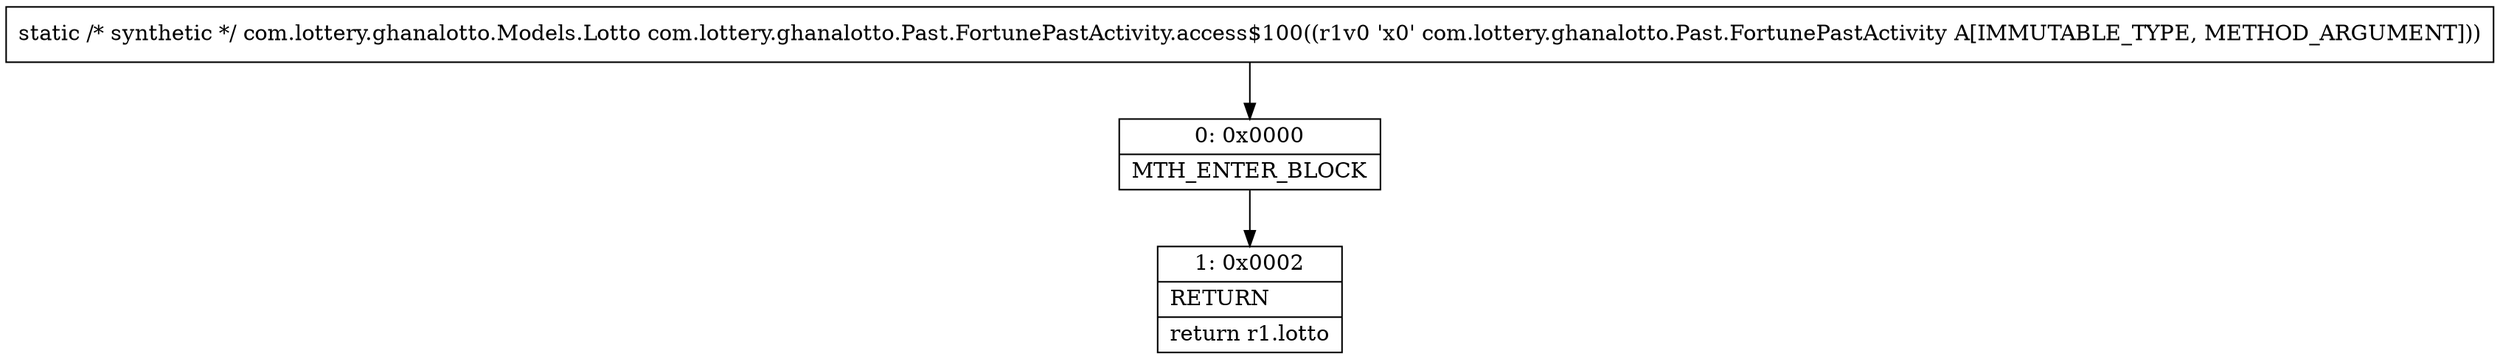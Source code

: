 digraph "CFG forcom.lottery.ghanalotto.Past.FortunePastActivity.access$100(Lcom\/lottery\/ghanalotto\/Past\/FortunePastActivity;)Lcom\/lottery\/ghanalotto\/Models\/Lotto;" {
Node_0 [shape=record,label="{0\:\ 0x0000|MTH_ENTER_BLOCK\l}"];
Node_1 [shape=record,label="{1\:\ 0x0002|RETURN\l|return r1.lotto\l}"];
MethodNode[shape=record,label="{static \/* synthetic *\/ com.lottery.ghanalotto.Models.Lotto com.lottery.ghanalotto.Past.FortunePastActivity.access$100((r1v0 'x0' com.lottery.ghanalotto.Past.FortunePastActivity A[IMMUTABLE_TYPE, METHOD_ARGUMENT])) }"];
MethodNode -> Node_0;
Node_0 -> Node_1;
}

